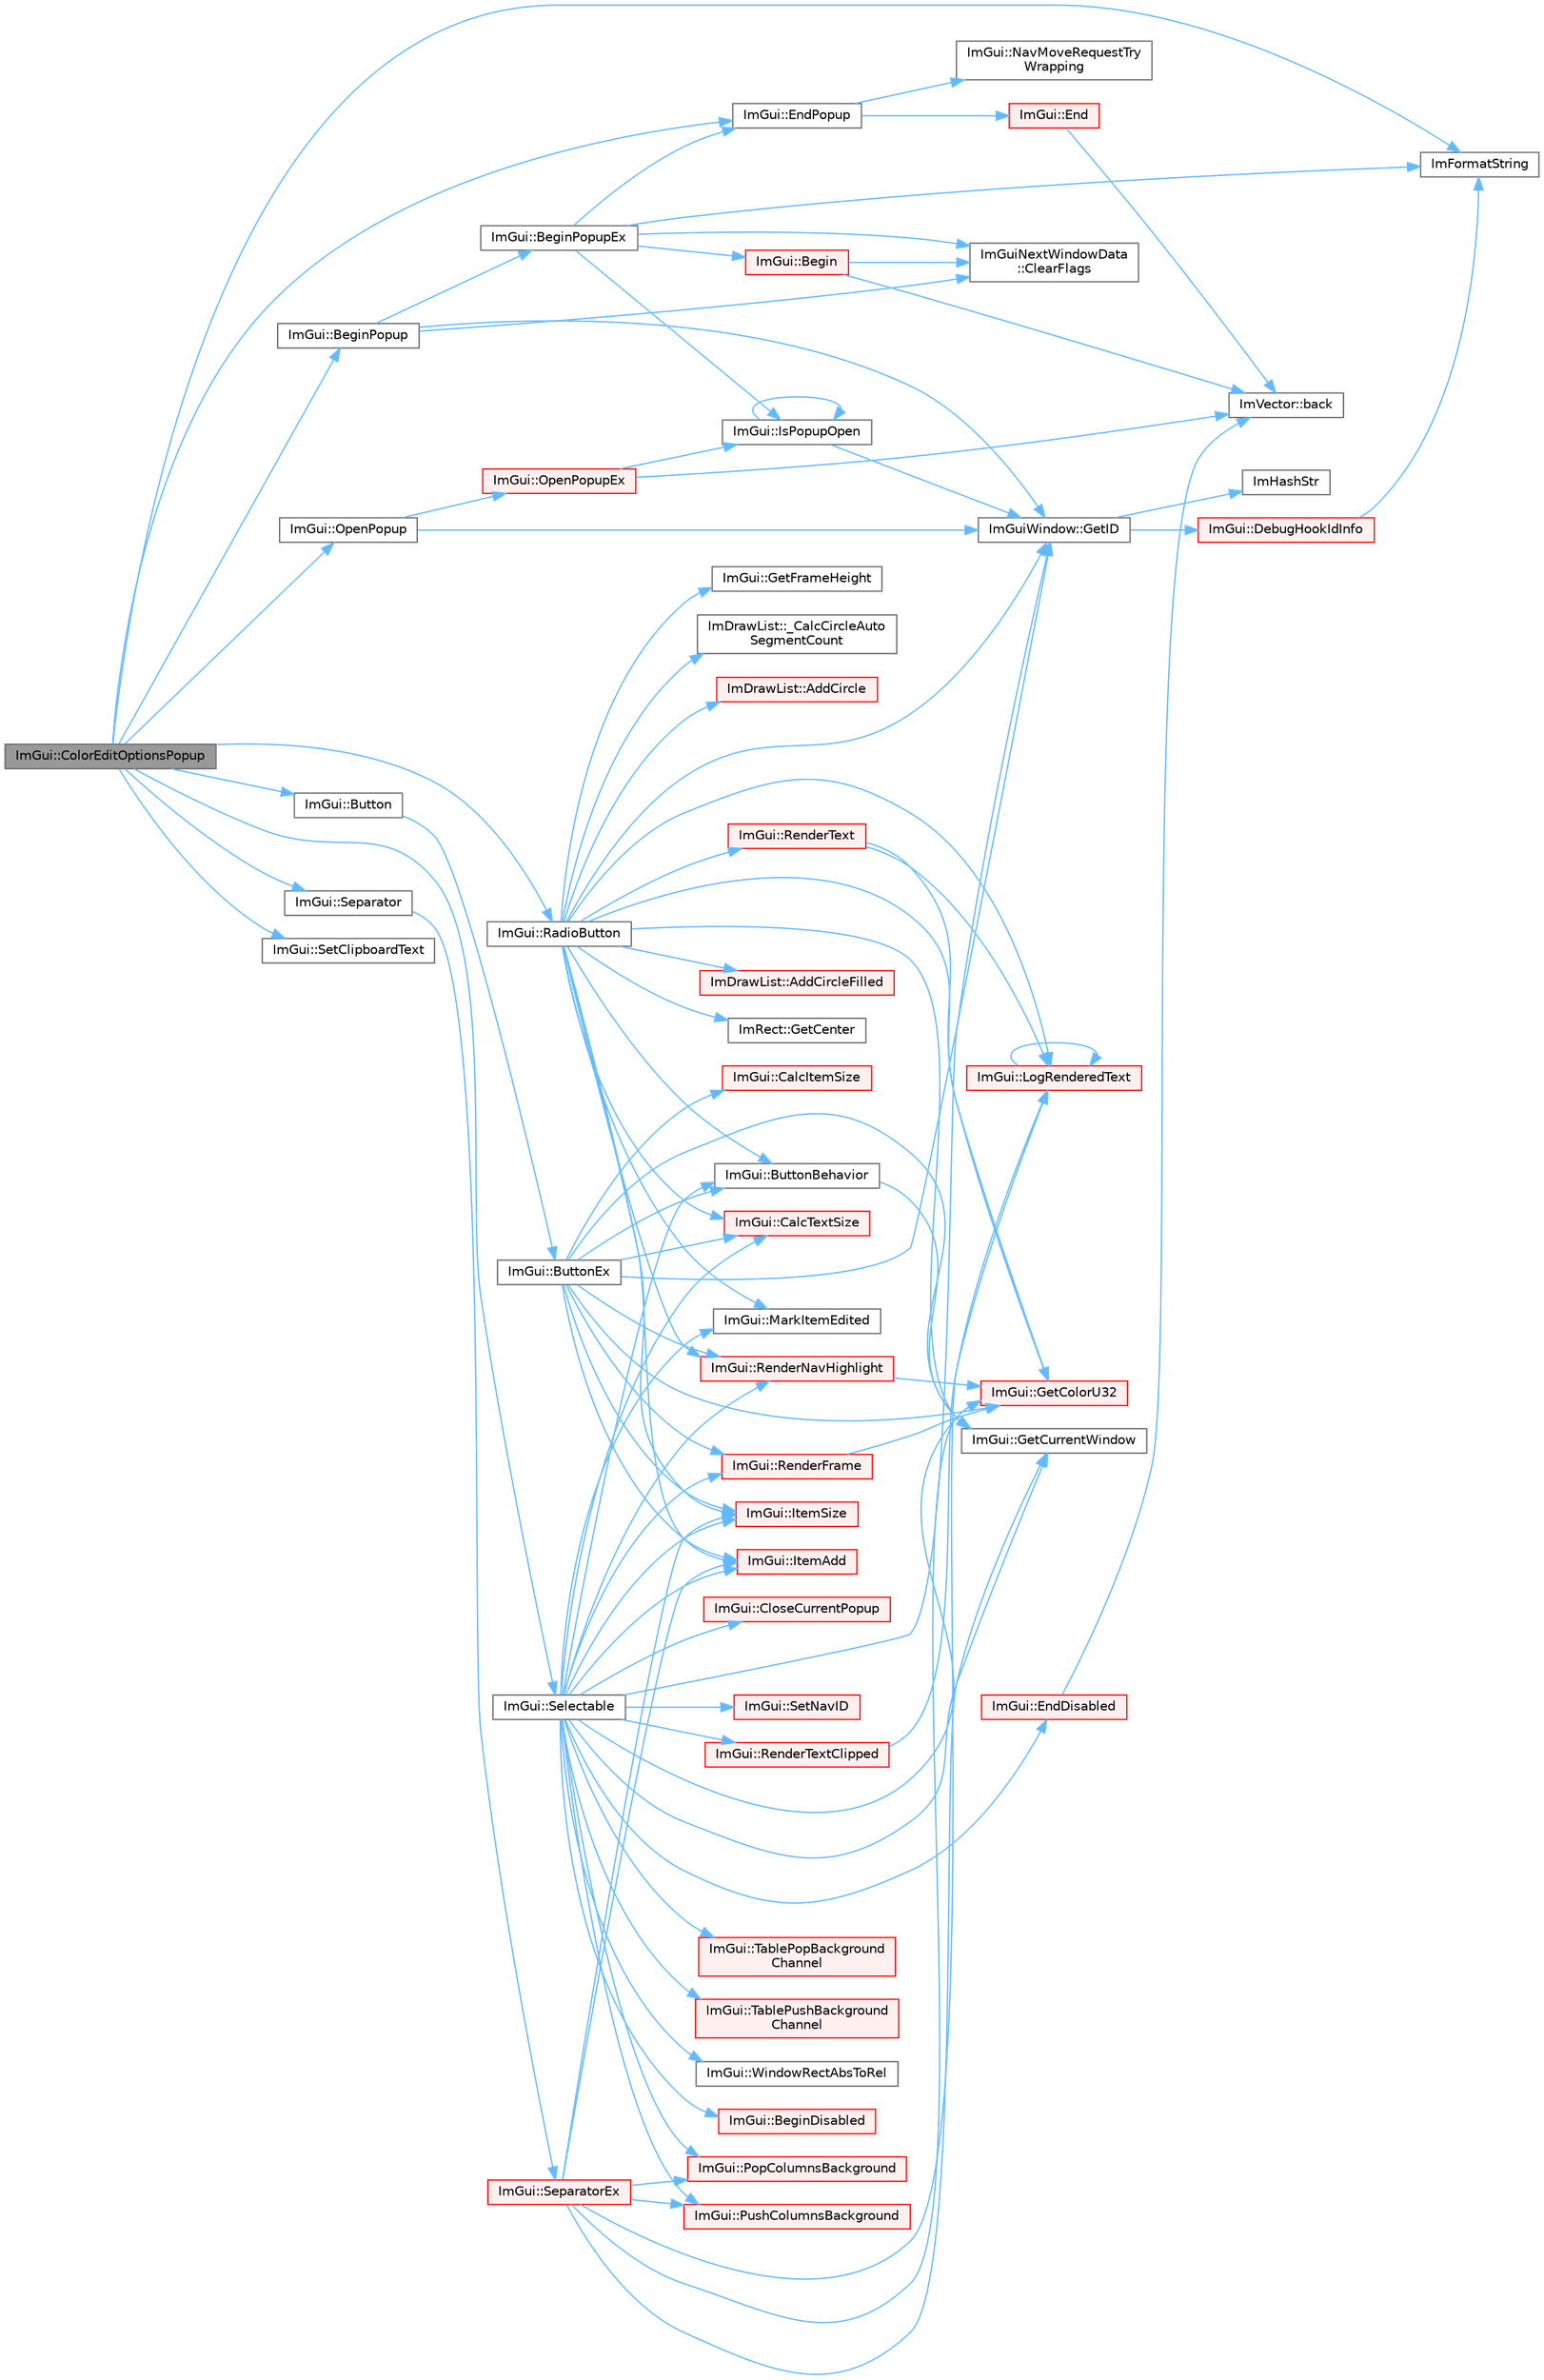 digraph "ImGui::ColorEditOptionsPopup"
{
 // LATEX_PDF_SIZE
  bgcolor="transparent";
  edge [fontname=Helvetica,fontsize=10,labelfontname=Helvetica,labelfontsize=10];
  node [fontname=Helvetica,fontsize=10,shape=box,height=0.2,width=0.4];
  rankdir="LR";
  Node1 [id="Node000001",label="ImGui::ColorEditOptionsPopup",height=0.2,width=0.4,color="gray40", fillcolor="grey60", style="filled", fontcolor="black",tooltip=" "];
  Node1 -> Node2 [id="edge1_Node000001_Node000002",color="steelblue1",style="solid",tooltip=" "];
  Node2 [id="Node000002",label="ImGui::BeginPopup",height=0.2,width=0.4,color="grey40", fillcolor="white", style="filled",URL="$namespace_im_gui.html#a10e213926d8ca212266bc5fbded1e026",tooltip=" "];
  Node2 -> Node3 [id="edge2_Node000002_Node000003",color="steelblue1",style="solid",tooltip=" "];
  Node3 [id="Node000003",label="ImGui::BeginPopupEx",height=0.2,width=0.4,color="grey40", fillcolor="white", style="filled",URL="$namespace_im_gui.html#a89da3a22300e8293257b6cfdf1b83b7a",tooltip=" "];
  Node3 -> Node4 [id="edge3_Node000003_Node000004",color="steelblue1",style="solid",tooltip=" "];
  Node4 [id="Node000004",label="ImGui::Begin",height=0.2,width=0.4,color="red", fillcolor="#FFF0F0", style="filled",URL="$namespace_im_gui.html#a581e58db0bc930bafa4a5d23093a2b99",tooltip=" "];
  Node4 -> Node6 [id="edge4_Node000004_Node000006",color="steelblue1",style="solid",tooltip=" "];
  Node6 [id="Node000006",label="ImVector::back",height=0.2,width=0.4,color="grey40", fillcolor="white", style="filled",URL="$struct_im_vector.html#a2d80e87e81b1b01143c8d8be93e6fde1",tooltip=" "];
  Node4 -> Node7 [id="edge5_Node000004_Node000007",color="steelblue1",style="solid",tooltip=" "];
  Node7 [id="Node000007",label="ImGuiNextWindowData\l::ClearFlags",height=0.2,width=0.4,color="grey40", fillcolor="white", style="filled",URL="$struct_im_gui_next_window_data.html#a9543431fafe3d0627fdecc5fa839487c",tooltip=" "];
  Node3 -> Node7 [id="edge6_Node000003_Node000007",color="steelblue1",style="solid",tooltip=" "];
  Node3 -> Node95 [id="edge7_Node000003_Node000095",color="steelblue1",style="solid",tooltip=" "];
  Node95 [id="Node000095",label="ImGui::EndPopup",height=0.2,width=0.4,color="grey40", fillcolor="white", style="filled",URL="$namespace_im_gui.html#aa6a9b5696f2ea7eed7683425fc77b8f2",tooltip=" "];
  Node95 -> Node96 [id="edge8_Node000095_Node000096",color="steelblue1",style="solid",tooltip=" "];
  Node96 [id="Node000096",label="ImGui::End",height=0.2,width=0.4,color="red", fillcolor="#FFF0F0", style="filled",URL="$namespace_im_gui.html#a5479d93794a004c67ceb6d13f37c8254",tooltip=" "];
  Node96 -> Node6 [id="edge9_Node000096_Node000006",color="steelblue1",style="solid",tooltip=" "];
  Node95 -> Node137 [id="edge10_Node000095_Node000137",color="steelblue1",style="solid",tooltip=" "];
  Node137 [id="Node000137",label="ImGui::NavMoveRequestTry\lWrapping",height=0.2,width=0.4,color="grey40", fillcolor="white", style="filled",URL="$namespace_im_gui.html#a95a9a1a5411cccb918fc29a0b0d3f953",tooltip=" "];
  Node3 -> Node108 [id="edge11_Node000003_Node000108",color="steelblue1",style="solid",tooltip=" "];
  Node108 [id="Node000108",label="ImFormatString",height=0.2,width=0.4,color="grey40", fillcolor="white", style="filled",URL="$imgui_8cpp.html#a75ccaf7d676b1f567ba888ae42ac3809",tooltip=" "];
  Node3 -> Node138 [id="edge12_Node000003_Node000138",color="steelblue1",style="solid",tooltip=" "];
  Node138 [id="Node000138",label="ImGui::IsPopupOpen",height=0.2,width=0.4,color="grey40", fillcolor="white", style="filled",URL="$namespace_im_gui.html#a0e351145d0936e79948094166757712e",tooltip=" "];
  Node138 -> Node106 [id="edge13_Node000138_Node000106",color="steelblue1",style="solid",tooltip=" "];
  Node106 [id="Node000106",label="ImGuiWindow::GetID",height=0.2,width=0.4,color="grey40", fillcolor="white", style="filled",URL="$struct_im_gui_window.html#a66400a63bc0b54d7d29e08d1b1b1a42b",tooltip=" "];
  Node106 -> Node107 [id="edge14_Node000106_Node000107",color="steelblue1",style="solid",tooltip=" "];
  Node107 [id="Node000107",label="ImGui::DebugHookIdInfo",height=0.2,width=0.4,color="red", fillcolor="#FFF0F0", style="filled",URL="$namespace_im_gui.html#a5487269f4cb9fb809fd3e797411ed2d7",tooltip=" "];
  Node107 -> Node108 [id="edge15_Node000107_Node000108",color="steelblue1",style="solid",tooltip=" "];
  Node106 -> Node38 [id="edge16_Node000106_Node000038",color="steelblue1",style="solid",tooltip=" "];
  Node38 [id="Node000038",label="ImHashStr",height=0.2,width=0.4,color="grey40", fillcolor="white", style="filled",URL="$imgui_8cpp.html#ab6659b5d67f7a3369e099ce890e12223",tooltip=" "];
  Node138 -> Node138 [id="edge17_Node000138_Node000138",color="steelblue1",style="solid",tooltip=" "];
  Node2 -> Node7 [id="edge18_Node000002_Node000007",color="steelblue1",style="solid",tooltip=" "];
  Node2 -> Node106 [id="edge19_Node000002_Node000106",color="steelblue1",style="solid",tooltip=" "];
  Node1 -> Node139 [id="edge20_Node000001_Node000139",color="steelblue1",style="solid",tooltip=" "];
  Node139 [id="Node000139",label="ImGui::Button",height=0.2,width=0.4,color="grey40", fillcolor="white", style="filled",URL="$namespace_im_gui.html#a38094c568ce398db5a3abb9d3ac92030",tooltip=" "];
  Node139 -> Node140 [id="edge21_Node000139_Node000140",color="steelblue1",style="solid",tooltip=" "];
  Node140 [id="Node000140",label="ImGui::ButtonEx",height=0.2,width=0.4,color="grey40", fillcolor="white", style="filled",URL="$namespace_im_gui.html#ae479220c66b039874c6e4c9e9b22849f",tooltip=" "];
  Node140 -> Node99 [id="edge22_Node000140_Node000099",color="steelblue1",style="solid",tooltip=" "];
  Node99 [id="Node000099",label="ImGui::ButtonBehavior",height=0.2,width=0.4,color="grey40", fillcolor="white", style="filled",URL="$namespace_im_gui.html#a65a4f18b1bc8ce0f351687922089f374",tooltip=" "];
  Node99 -> Node76 [id="edge23_Node000099_Node000076",color="steelblue1",style="solid",tooltip=" "];
  Node76 [id="Node000076",label="ImGui::GetCurrentWindow",height=0.2,width=0.4,color="grey40", fillcolor="white", style="filled",URL="$namespace_im_gui.html#ac452417b5004ca16a814a72cff153526",tooltip=" "];
  Node140 -> Node141 [id="edge24_Node000140_Node000141",color="steelblue1",style="solid",tooltip=" "];
  Node141 [id="Node000141",label="ImGui::CalcItemSize",height=0.2,width=0.4,color="red", fillcolor="#FFF0F0", style="filled",URL="$namespace_im_gui.html#acaef0497f7982dd98bf215e50129cd9b",tooltip=" "];
  Node140 -> Node143 [id="edge25_Node000140_Node000143",color="steelblue1",style="solid",tooltip=" "];
  Node143 [id="Node000143",label="ImGui::CalcTextSize",height=0.2,width=0.4,color="red", fillcolor="#FFF0F0", style="filled",URL="$namespace_im_gui.html#a848b9db6cc4a186751c0ecebcaadc33b",tooltip=" "];
  Node140 -> Node100 [id="edge26_Node000140_Node000100",color="steelblue1",style="solid",tooltip=" "];
  Node100 [id="Node000100",label="ImGui::GetColorU32",height=0.2,width=0.4,color="red", fillcolor="#FFF0F0", style="filled",URL="$namespace_im_gui.html#a0de2d9bd347d9866511eb8d014e62556",tooltip=" "];
  Node140 -> Node76 [id="edge27_Node000140_Node000076",color="steelblue1",style="solid",tooltip=" "];
  Node140 -> Node106 [id="edge28_Node000140_Node000106",color="steelblue1",style="solid",tooltip=" "];
  Node140 -> Node116 [id="edge29_Node000140_Node000116",color="steelblue1",style="solid",tooltip=" "];
  Node116 [id="Node000116",label="ImGui::ItemAdd",height=0.2,width=0.4,color="red", fillcolor="#FFF0F0", style="filled",URL="$namespace_im_gui.html#a5de8ecd4c80efdca1af7329a2a48121c",tooltip=" "];
  Node140 -> Node148 [id="edge30_Node000140_Node000148",color="steelblue1",style="solid",tooltip=" "];
  Node148 [id="Node000148",label="ImGui::ItemSize",height=0.2,width=0.4,color="red", fillcolor="#FFF0F0", style="filled",URL="$namespace_im_gui.html#aeeb1ec6ae6548173dbf813e7df538c48",tooltip=" "];
  Node140 -> Node150 [id="edge31_Node000140_Node000150",color="steelblue1",style="solid",tooltip=" "];
  Node150 [id="Node000150",label="ImGui::RenderFrame",height=0.2,width=0.4,color="red", fillcolor="#FFF0F0", style="filled",URL="$namespace_im_gui.html#a621ba649568ede3939d4f10d83b86d04",tooltip=" "];
  Node150 -> Node100 [id="edge32_Node000150_Node000100",color="steelblue1",style="solid",tooltip=" "];
  Node140 -> Node155 [id="edge33_Node000140_Node000155",color="steelblue1",style="solid",tooltip=" "];
  Node155 [id="Node000155",label="ImGui::RenderNavHighlight",height=0.2,width=0.4,color="red", fillcolor="#FFF0F0", style="filled",URL="$namespace_im_gui.html#add2e040b97eeb0857dc7d02876b07b72",tooltip=" "];
  Node155 -> Node100 [id="edge34_Node000155_Node000100",color="steelblue1",style="solid",tooltip=" "];
  Node1 -> Node95 [id="edge35_Node000001_Node000095",color="steelblue1",style="solid",tooltip=" "];
  Node1 -> Node108 [id="edge36_Node000001_Node000108",color="steelblue1",style="solid",tooltip=" "];
  Node1 -> Node156 [id="edge37_Node000001_Node000156",color="steelblue1",style="solid",tooltip=" "];
  Node156 [id="Node000156",label="ImGui::OpenPopup",height=0.2,width=0.4,color="grey40", fillcolor="white", style="filled",URL="$namespace_im_gui.html#a9e1be94ca8c4d48a20b230cdfc9b18c5",tooltip=" "];
  Node156 -> Node106 [id="edge38_Node000156_Node000106",color="steelblue1",style="solid",tooltip=" "];
  Node156 -> Node157 [id="edge39_Node000156_Node000157",color="steelblue1",style="solid",tooltip=" "];
  Node157 [id="Node000157",label="ImGui::OpenPopupEx",height=0.2,width=0.4,color="red", fillcolor="#FFF0F0", style="filled",URL="$namespace_im_gui.html#ac1570338b44e1f1311055db7ae41c47b",tooltip=" "];
  Node157 -> Node6 [id="edge40_Node000157_Node000006",color="steelblue1",style="solid",tooltip=" "];
  Node157 -> Node138 [id="edge41_Node000157_Node000138",color="steelblue1",style="solid",tooltip=" "];
  Node1 -> Node159 [id="edge42_Node000001_Node000159",color="steelblue1",style="solid",tooltip=" "];
  Node159 [id="Node000159",label="ImGui::RadioButton",height=0.2,width=0.4,color="grey40", fillcolor="white", style="filled",URL="$namespace_im_gui.html#a6b146763845cbad5a4144772279631bc",tooltip=" "];
  Node159 -> Node24 [id="edge43_Node000159_Node000024",color="steelblue1",style="solid",tooltip=" "];
  Node24 [id="Node000024",label="ImDrawList::_CalcCircleAuto\lSegmentCount",height=0.2,width=0.4,color="grey40", fillcolor="white", style="filled",URL="$struct_im_draw_list.html#a52afa32aaab6d581cda90dc5d8726ed6",tooltip=" "];
  Node159 -> Node160 [id="edge44_Node000159_Node000160",color="steelblue1",style="solid",tooltip=" "];
  Node160 [id="Node000160",label="ImDrawList::AddCircle",height=0.2,width=0.4,color="red", fillcolor="#FFF0F0", style="filled",URL="$struct_im_draw_list.html#a9b73eea0ebf7a9f02bc8a104deb7de9d",tooltip=" "];
  Node159 -> Node163 [id="edge45_Node000159_Node000163",color="steelblue1",style="solid",tooltip=" "];
  Node163 [id="Node000163",label="ImDrawList::AddCircleFilled",height=0.2,width=0.4,color="red", fillcolor="#FFF0F0", style="filled",URL="$struct_im_draw_list.html#aef950cf8b0293b2c5e4708af72de045b",tooltip=" "];
  Node159 -> Node99 [id="edge46_Node000159_Node000099",color="steelblue1",style="solid",tooltip=" "];
  Node159 -> Node143 [id="edge47_Node000159_Node000143",color="steelblue1",style="solid",tooltip=" "];
  Node159 -> Node164 [id="edge48_Node000159_Node000164",color="steelblue1",style="solid",tooltip=" "];
  Node164 [id="Node000164",label="ImRect::GetCenter",height=0.2,width=0.4,color="grey40", fillcolor="white", style="filled",URL="$struct_im_rect.html#aae13f8003184fd84f29d27c3c074cf43",tooltip=" "];
  Node159 -> Node100 [id="edge49_Node000159_Node000100",color="steelblue1",style="solid",tooltip=" "];
  Node159 -> Node76 [id="edge50_Node000159_Node000076",color="steelblue1",style="solid",tooltip=" "];
  Node159 -> Node165 [id="edge51_Node000159_Node000165",color="steelblue1",style="solid",tooltip=" "];
  Node165 [id="Node000165",label="ImGui::GetFrameHeight",height=0.2,width=0.4,color="grey40", fillcolor="white", style="filled",URL="$namespace_im_gui.html#ae560f17cf3262017cee888d1eb77f294",tooltip=" "];
  Node159 -> Node106 [id="edge52_Node000159_Node000106",color="steelblue1",style="solid",tooltip=" "];
  Node159 -> Node116 [id="edge53_Node000159_Node000116",color="steelblue1",style="solid",tooltip=" "];
  Node159 -> Node148 [id="edge54_Node000159_Node000148",color="steelblue1",style="solid",tooltip=" "];
  Node159 -> Node166 [id="edge55_Node000159_Node000166",color="steelblue1",style="solid",tooltip=" "];
  Node166 [id="Node000166",label="ImGui::LogRenderedText",height=0.2,width=0.4,color="red", fillcolor="#FFF0F0", style="filled",URL="$namespace_im_gui.html#a7a0d62e33f2236ec2f789e24ca0fb56f",tooltip=" "];
  Node166 -> Node166 [id="edge56_Node000166_Node000166",color="steelblue1",style="solid",tooltip=" "];
  Node159 -> Node168 [id="edge57_Node000159_Node000168",color="steelblue1",style="solid",tooltip=" "];
  Node168 [id="Node000168",label="ImGui::MarkItemEdited",height=0.2,width=0.4,color="grey40", fillcolor="white", style="filled",URL="$namespace_im_gui.html#a83036681a36fbee2d35b5b57a1ef72e6",tooltip=" "];
  Node159 -> Node155 [id="edge58_Node000159_Node000155",color="steelblue1",style="solid",tooltip=" "];
  Node159 -> Node169 [id="edge59_Node000159_Node000169",color="steelblue1",style="solid",tooltip=" "];
  Node169 [id="Node000169",label="ImGui::RenderText",height=0.2,width=0.4,color="red", fillcolor="#FFF0F0", style="filled",URL="$namespace_im_gui.html#a9971ce57f2a288ac3a12df886c5550d1",tooltip=" "];
  Node169 -> Node100 [id="edge60_Node000169_Node000100",color="steelblue1",style="solid",tooltip=" "];
  Node169 -> Node166 [id="edge61_Node000169_Node000166",color="steelblue1",style="solid",tooltip=" "];
  Node1 -> Node171 [id="edge62_Node000001_Node000171",color="steelblue1",style="solid",tooltip=" "];
  Node171 [id="Node000171",label="ImGui::Selectable",height=0.2,width=0.4,color="grey40", fillcolor="white", style="filled",URL="$namespace_im_gui.html#af98575238bda183a523df19fb447af60",tooltip=" "];
  Node171 -> Node172 [id="edge63_Node000171_Node000172",color="steelblue1",style="solid",tooltip=" "];
  Node172 [id="Node000172",label="ImGui::BeginDisabled",height=0.2,width=0.4,color="red", fillcolor="#FFF0F0", style="filled",URL="$namespace_im_gui.html#ae90e9a26f01d0d45f6bf7ca720d170d1",tooltip=" "];
  Node171 -> Node99 [id="edge64_Node000171_Node000099",color="steelblue1",style="solid",tooltip=" "];
  Node171 -> Node143 [id="edge65_Node000171_Node000143",color="steelblue1",style="solid",tooltip=" "];
  Node171 -> Node173 [id="edge66_Node000171_Node000173",color="steelblue1",style="solid",tooltip=" "];
  Node173 [id="Node000173",label="ImGui::CloseCurrentPopup",height=0.2,width=0.4,color="red", fillcolor="#FFF0F0", style="filled",URL="$namespace_im_gui.html#aeaec6479834db7918260fc082107f90b",tooltip=" "];
  Node171 -> Node174 [id="edge67_Node000171_Node000174",color="steelblue1",style="solid",tooltip=" "];
  Node174 [id="Node000174",label="ImGui::EndDisabled",height=0.2,width=0.4,color="red", fillcolor="#FFF0F0", style="filled",URL="$namespace_im_gui.html#a9e6088c6c690ddff1302b6e42b380733",tooltip=" "];
  Node174 -> Node6 [id="edge68_Node000174_Node000006",color="steelblue1",style="solid",tooltip=" "];
  Node171 -> Node100 [id="edge69_Node000171_Node000100",color="steelblue1",style="solid",tooltip=" "];
  Node171 -> Node76 [id="edge70_Node000171_Node000076",color="steelblue1",style="solid",tooltip=" "];
  Node171 -> Node106 [id="edge71_Node000171_Node000106",color="steelblue1",style="solid",tooltip=" "];
  Node171 -> Node116 [id="edge72_Node000171_Node000116",color="steelblue1",style="solid",tooltip=" "];
  Node171 -> Node148 [id="edge73_Node000171_Node000148",color="steelblue1",style="solid",tooltip=" "];
  Node171 -> Node168 [id="edge74_Node000171_Node000168",color="steelblue1",style="solid",tooltip=" "];
  Node171 -> Node175 [id="edge75_Node000171_Node000175",color="steelblue1",style="solid",tooltip=" "];
  Node175 [id="Node000175",label="ImGui::PopColumnsBackground",height=0.2,width=0.4,color="red", fillcolor="#FFF0F0", style="filled",URL="$namespace_im_gui.html#a27c737fa1fc79164fc7d840e858b1845",tooltip=" "];
  Node171 -> Node178 [id="edge76_Node000171_Node000178",color="steelblue1",style="solid",tooltip=" "];
  Node178 [id="Node000178",label="ImGui::PushColumnsBackground",height=0.2,width=0.4,color="red", fillcolor="#FFF0F0", style="filled",URL="$namespace_im_gui.html#a39f557bf00d94069a41b0d40bd72c522",tooltip=" "];
  Node171 -> Node150 [id="edge77_Node000171_Node000150",color="steelblue1",style="solid",tooltip=" "];
  Node171 -> Node155 [id="edge78_Node000171_Node000155",color="steelblue1",style="solid",tooltip=" "];
  Node171 -> Node179 [id="edge79_Node000171_Node000179",color="steelblue1",style="solid",tooltip=" "];
  Node179 [id="Node000179",label="ImGui::RenderTextClipped",height=0.2,width=0.4,color="red", fillcolor="#FFF0F0", style="filled",URL="$namespace_im_gui.html#ab362eafae794c7364a6b96ea06f38eb9",tooltip=" "];
  Node179 -> Node166 [id="edge80_Node000179_Node000166",color="steelblue1",style="solid",tooltip=" "];
  Node171 -> Node72 [id="edge81_Node000171_Node000072",color="steelblue1",style="solid",tooltip=" "];
  Node72 [id="Node000072",label="ImGui::SetNavID",height=0.2,width=0.4,color="red", fillcolor="#FFF0F0", style="filled",URL="$namespace_im_gui.html#a101d94ec7f8e0a219bbaee58558316eb",tooltip=" "];
  Node171 -> Node181 [id="edge82_Node000171_Node000181",color="steelblue1",style="solid",tooltip=" "];
  Node181 [id="Node000181",label="ImGui::TablePopBackground\lChannel",height=0.2,width=0.4,color="red", fillcolor="#FFF0F0", style="filled",URL="$namespace_im_gui.html#a4fe11c430ad1b6597d4ffbde7cdf257e",tooltip=" "];
  Node171 -> Node182 [id="edge83_Node000171_Node000182",color="steelblue1",style="solid",tooltip=" "];
  Node182 [id="Node000182",label="ImGui::TablePushBackground\lChannel",height=0.2,width=0.4,color="red", fillcolor="#FFF0F0", style="filled",URL="$namespace_im_gui.html#a6b6e0c511477248e9dd485c359f52eeb",tooltip=" "];
  Node171 -> Node183 [id="edge84_Node000171_Node000183",color="steelblue1",style="solid",tooltip=" "];
  Node183 [id="Node000183",label="ImGui::WindowRectAbsToRel",height=0.2,width=0.4,color="grey40", fillcolor="white", style="filled",URL="$namespace_im_gui.html#a06d8e9fae450c785dc8f61f6e03462a7",tooltip=" "];
  Node1 -> Node184 [id="edge85_Node000001_Node000184",color="steelblue1",style="solid",tooltip=" "];
  Node184 [id="Node000184",label="ImGui::Separator",height=0.2,width=0.4,color="grey40", fillcolor="white", style="filled",URL="$namespace_im_gui.html#a191123597a5084d003c8beac7eeb029e",tooltip=" "];
  Node184 -> Node185 [id="edge86_Node000184_Node000185",color="steelblue1",style="solid",tooltip=" "];
  Node185 [id="Node000185",label="ImGui::SeparatorEx",height=0.2,width=0.4,color="red", fillcolor="#FFF0F0", style="filled",URL="$namespace_im_gui.html#acd77978447d71b3113ad084dfde1fe18",tooltip=" "];
  Node185 -> Node100 [id="edge87_Node000185_Node000100",color="steelblue1",style="solid",tooltip=" "];
  Node185 -> Node76 [id="edge88_Node000185_Node000076",color="steelblue1",style="solid",tooltip=" "];
  Node185 -> Node116 [id="edge89_Node000185_Node000116",color="steelblue1",style="solid",tooltip=" "];
  Node185 -> Node148 [id="edge90_Node000185_Node000148",color="steelblue1",style="solid",tooltip=" "];
  Node185 -> Node166 [id="edge91_Node000185_Node000166",color="steelblue1",style="solid",tooltip=" "];
  Node185 -> Node175 [id="edge92_Node000185_Node000175",color="steelblue1",style="solid",tooltip=" "];
  Node185 -> Node178 [id="edge93_Node000185_Node000178",color="steelblue1",style="solid",tooltip=" "];
  Node1 -> Node135 [id="edge94_Node000001_Node000135",color="steelblue1",style="solid",tooltip=" "];
  Node135 [id="Node000135",label="ImGui::SetClipboardText",height=0.2,width=0.4,color="grey40", fillcolor="white", style="filled",URL="$namespace_im_gui.html#aa4824a1b351c063b4aff9b9f4fb5fd4d",tooltip=" "];
}
